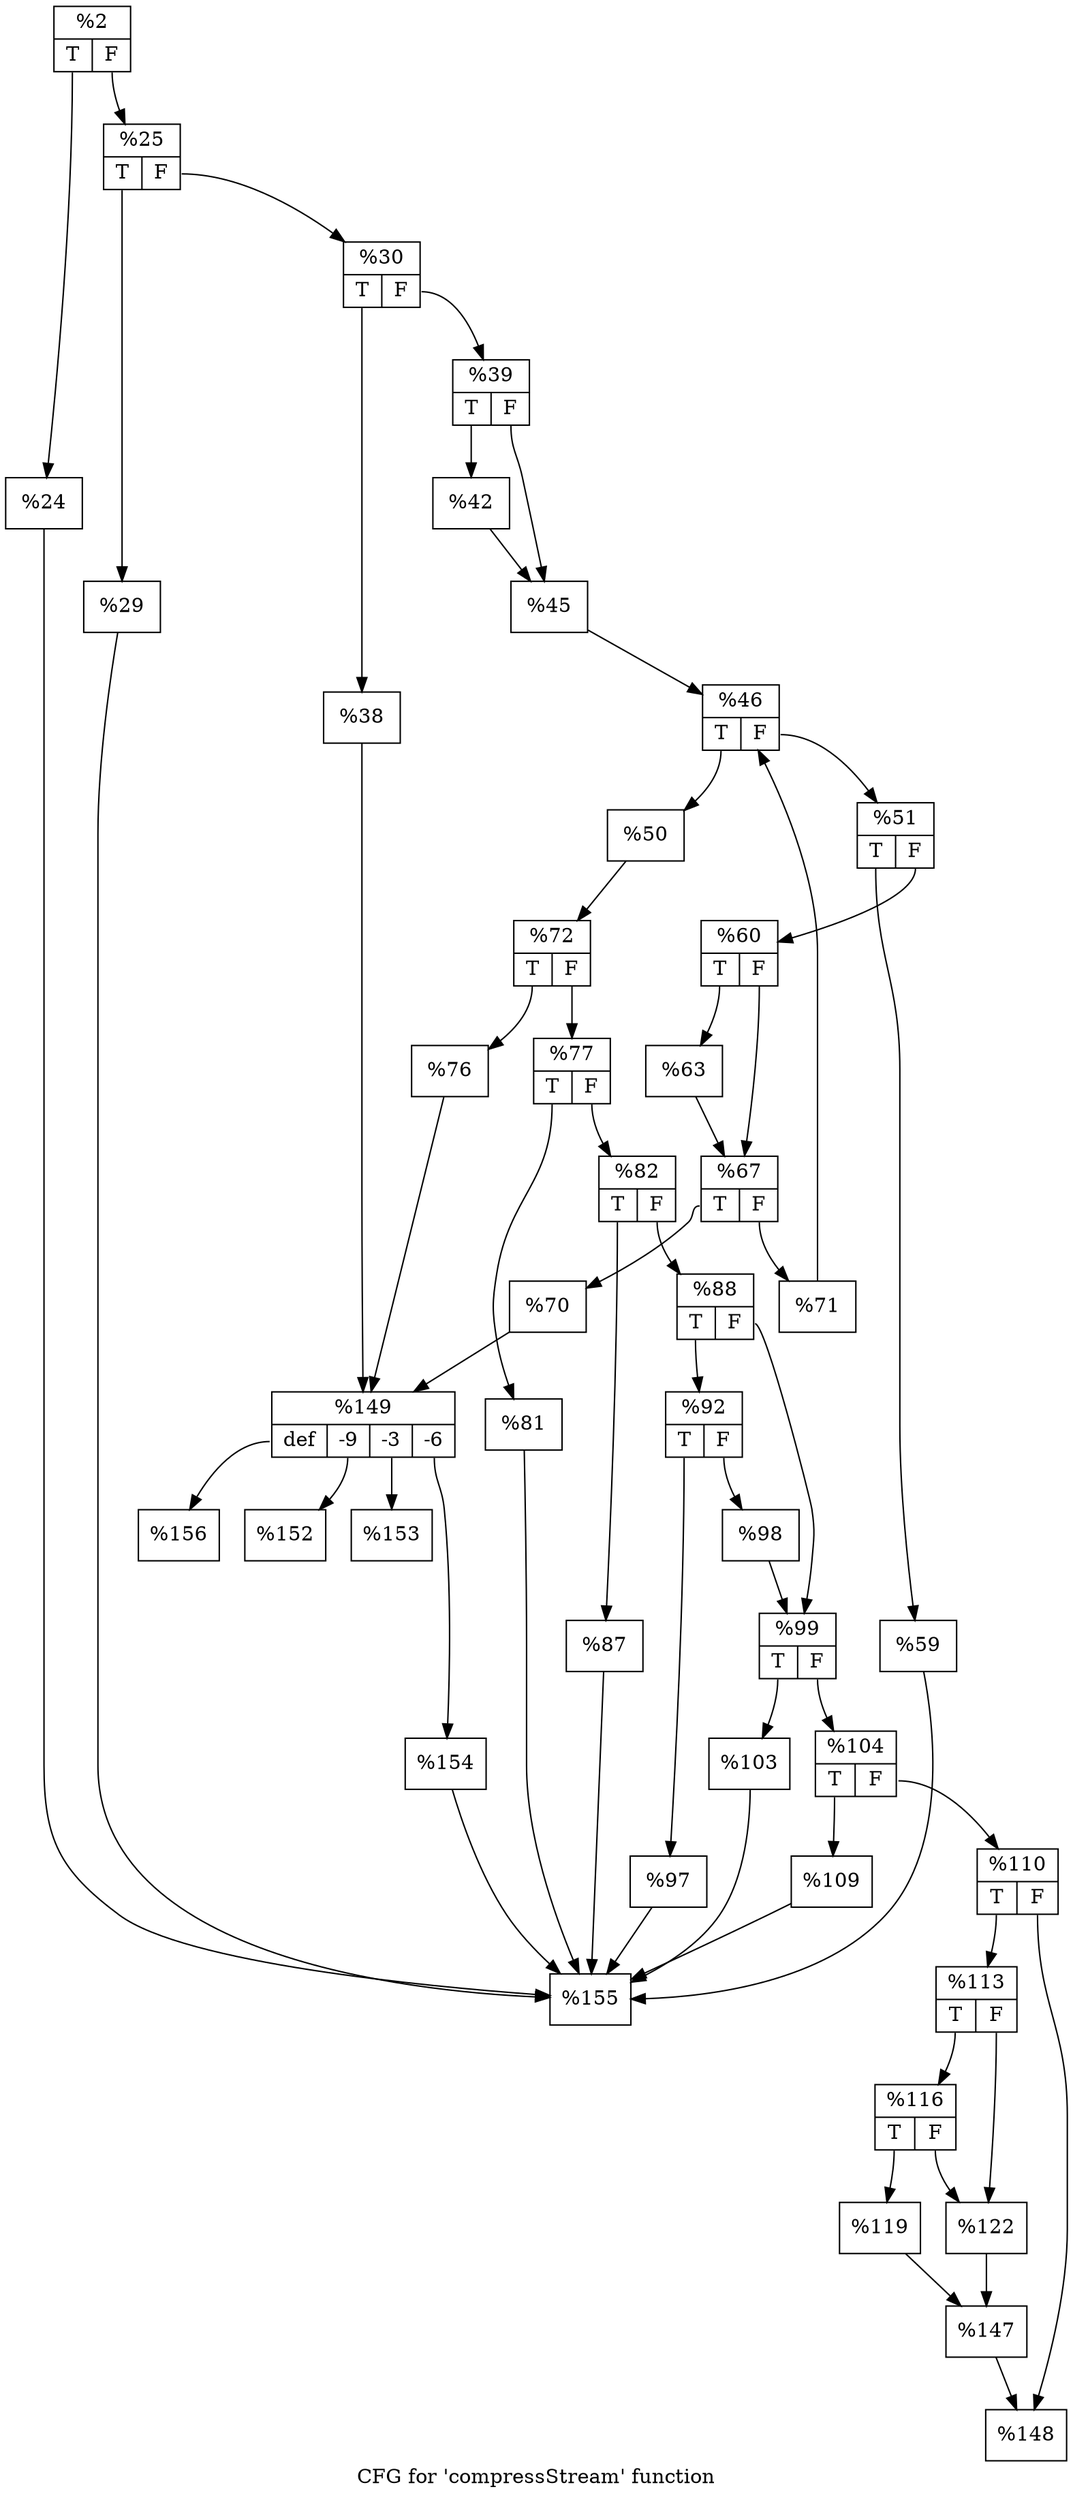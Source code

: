 digraph "CFG for 'compressStream' function" {
	label="CFG for 'compressStream' function";

	Node0x1a6ae90 [shape=record,label="{%2|{<s0>T|<s1>F}}"];
	Node0x1a6ae90:s0 -> Node0x1a6b950;
	Node0x1a6ae90:s1 -> Node0x1a6b9a0;
	Node0x1a6b950 [shape=record,label="{%24}"];
	Node0x1a6b950 -> Node0x1a6ba30;
	Node0x1a6b9a0 [shape=record,label="{%25|{<s0>T|<s1>F}}"];
	Node0x1a6b9a0:s0 -> Node0x1a6bca0;
	Node0x1a6b9a0:s1 -> Node0x1a6bcf0;
	Node0x1a6bca0 [shape=record,label="{%29}"];
	Node0x1a6bca0 -> Node0x1a6ba30;
	Node0x1a6bcf0 [shape=record,label="{%30|{<s0>T|<s1>F}}"];
	Node0x1a6bcf0:s0 -> Node0x1a6c290;
	Node0x1a6bcf0:s1 -> Node0x1a6c2e0;
	Node0x1a6c290 [shape=record,label="{%38}"];
	Node0x1a6c290 -> Node0x1a6c3c0;
	Node0x1a6c2e0 [shape=record,label="{%39|{<s0>T|<s1>F}}"];
	Node0x1a6c2e0:s0 -> Node0x1a6c540;
	Node0x1a6c2e0:s1 -> Node0x1a6c590;
	Node0x1a6c540 [shape=record,label="{%42}"];
	Node0x1a6c540 -> Node0x1a6c590;
	Node0x1a6c590 [shape=record,label="{%45}"];
	Node0x1a6c590 -> Node0x1a6c860;
	Node0x1a6c860 [shape=record,label="{%46|{<s0>T|<s1>F}}"];
	Node0x1a6c860:s0 -> Node0x1a6cab0;
	Node0x1a6c860:s1 -> Node0x1a6cb00;
	Node0x1a6cab0 [shape=record,label="{%50}"];
	Node0x1a6cab0 -> Node0x1a6cbe0;
	Node0x1a6cb00 [shape=record,label="{%51|{<s0>T|<s1>F}}"];
	Node0x1a6cb00:s0 -> Node0x1a6d130;
	Node0x1a6cb00:s1 -> Node0x1a6d180;
	Node0x1a6d130 [shape=record,label="{%59}"];
	Node0x1a6d130 -> Node0x1a6ba30;
	Node0x1a6d180 [shape=record,label="{%60|{<s0>T|<s1>F}}"];
	Node0x1a6d180:s0 -> Node0x1a6d3d0;
	Node0x1a6d180:s1 -> Node0x1a6d420;
	Node0x1a6d3d0 [shape=record,label="{%63}"];
	Node0x1a6d3d0 -> Node0x1a6d420;
	Node0x1a6d420 [shape=record,label="{%67|{<s0>T|<s1>F}}"];
	Node0x1a6d420:s0 -> Node0x1a6d8d0;
	Node0x1a6d420:s1 -> Node0x1a6d920;
	Node0x1a6d8d0 [shape=record,label="{%70}"];
	Node0x1a6d8d0 -> Node0x1a6c3c0;
	Node0x1a6d920 [shape=record,label="{%71}"];
	Node0x1a6d920 -> Node0x1a6c860;
	Node0x1a6cbe0 [shape=record,label="{%72|{<s0>T|<s1>F}}"];
	Node0x1a6cbe0:s0 -> Node0x1a6dc70;
	Node0x1a6cbe0:s1 -> Node0x1a6dcc0;
	Node0x1a6dc70 [shape=record,label="{%76}"];
	Node0x1a6dc70 -> Node0x1a6c3c0;
	Node0x1a6dcc0 [shape=record,label="{%77|{<s0>T|<s1>F}}"];
	Node0x1a6dcc0:s0 -> Node0x1a6dfa0;
	Node0x1a6dcc0:s1 -> Node0x1a6dff0;
	Node0x1a6dfa0 [shape=record,label="{%81}"];
	Node0x1a6dfa0 -> Node0x1a6ba30;
	Node0x1a6dff0 [shape=record,label="{%82|{<s0>T|<s1>F}}"];
	Node0x1a6dff0:s0 -> Node0x1a6e3b0;
	Node0x1a6dff0:s1 -> Node0x1a6e400;
	Node0x1a6e3b0 [shape=record,label="{%87}"];
	Node0x1a6e3b0 -> Node0x1a6ba30;
	Node0x1a6e400 [shape=record,label="{%88|{<s0>T|<s1>F}}"];
	Node0x1a6e400:s0 -> Node0x1a6e670;
	Node0x1a6e400:s1 -> Node0x1a6e6c0;
	Node0x1a6e670 [shape=record,label="{%92|{<s0>T|<s1>F}}"];
	Node0x1a6e670:s0 -> Node0x1a6eaa0;
	Node0x1a6e670:s1 -> Node0x1a6eaf0;
	Node0x1a6eaa0 [shape=record,label="{%97}"];
	Node0x1a6eaa0 -> Node0x1a6ba30;
	Node0x1a6eaf0 [shape=record,label="{%98}"];
	Node0x1a6eaf0 -> Node0x1a6e6c0;
	Node0x1a6e6c0 [shape=record,label="{%99|{<s0>T|<s1>F}}"];
	Node0x1a6e6c0:s0 -> Node0x1a6eed0;
	Node0x1a6e6c0:s1 -> Node0x1a6ef20;
	Node0x1a6eed0 [shape=record,label="{%103}"];
	Node0x1a6eed0 -> Node0x1a6ba30;
	Node0x1a6ef20 [shape=record,label="{%104|{<s0>T|<s1>F}}"];
	Node0x1a6ef20:s0 -> Node0x1a6f2e0;
	Node0x1a6ef20:s1 -> Node0x1a6f330;
	Node0x1a6f2e0 [shape=record,label="{%109}"];
	Node0x1a6f2e0 -> Node0x1a6ba30;
	Node0x1a6f330 [shape=record,label="{%110|{<s0>T|<s1>F}}"];
	Node0x1a6f330:s0 -> Node0x1a6f540;
	Node0x1a6f330:s1 -> Node0x1a6f590;
	Node0x1a6f540 [shape=record,label="{%113|{<s0>T|<s1>F}}"];
	Node0x1a6f540:s0 -> Node0x1a6f740;
	Node0x1a6f540:s1 -> Node0x1a6f790;
	Node0x1a6f740 [shape=record,label="{%116|{<s0>T|<s1>F}}"];
	Node0x1a6f740:s0 -> Node0x1a6f940;
	Node0x1a6f740:s1 -> Node0x1a6f790;
	Node0x1a6f940 [shape=record,label="{%119}"];
	Node0x1a6f940 -> Node0x1a6fbf0;
	Node0x1a6f790 [shape=record,label="{%122}"];
	Node0x1a6f790 -> Node0x1a6fbf0;
	Node0x1a6fbf0 [shape=record,label="{%147}"];
	Node0x1a6fbf0 -> Node0x1a6f590;
	Node0x1a6f590 [shape=record,label="{%148}"];
	Node0x1a6c3c0 [shape=record,label="{%149|{<s0>def|<s1>-9|<s2>-3|<s3>-6}}"];
	Node0x1a6c3c0:s0 -> Node0x1a71dc0;
	Node0x1a6c3c0:s1 -> Node0x1a71e10;
	Node0x1a6c3c0:s2 -> Node0x1a71e60;
	Node0x1a6c3c0:s3 -> Node0x1a71ef0;
	Node0x1a71e10 [shape=record,label="{%152}"];
	Node0x1a71e60 [shape=record,label="{%153}"];
	Node0x1a71ef0 [shape=record,label="{%154}"];
	Node0x1a71ef0 -> Node0x1a6ba30;
	Node0x1a6ba30 [shape=record,label="{%155}"];
	Node0x1a71dc0 [shape=record,label="{%156}"];
}
